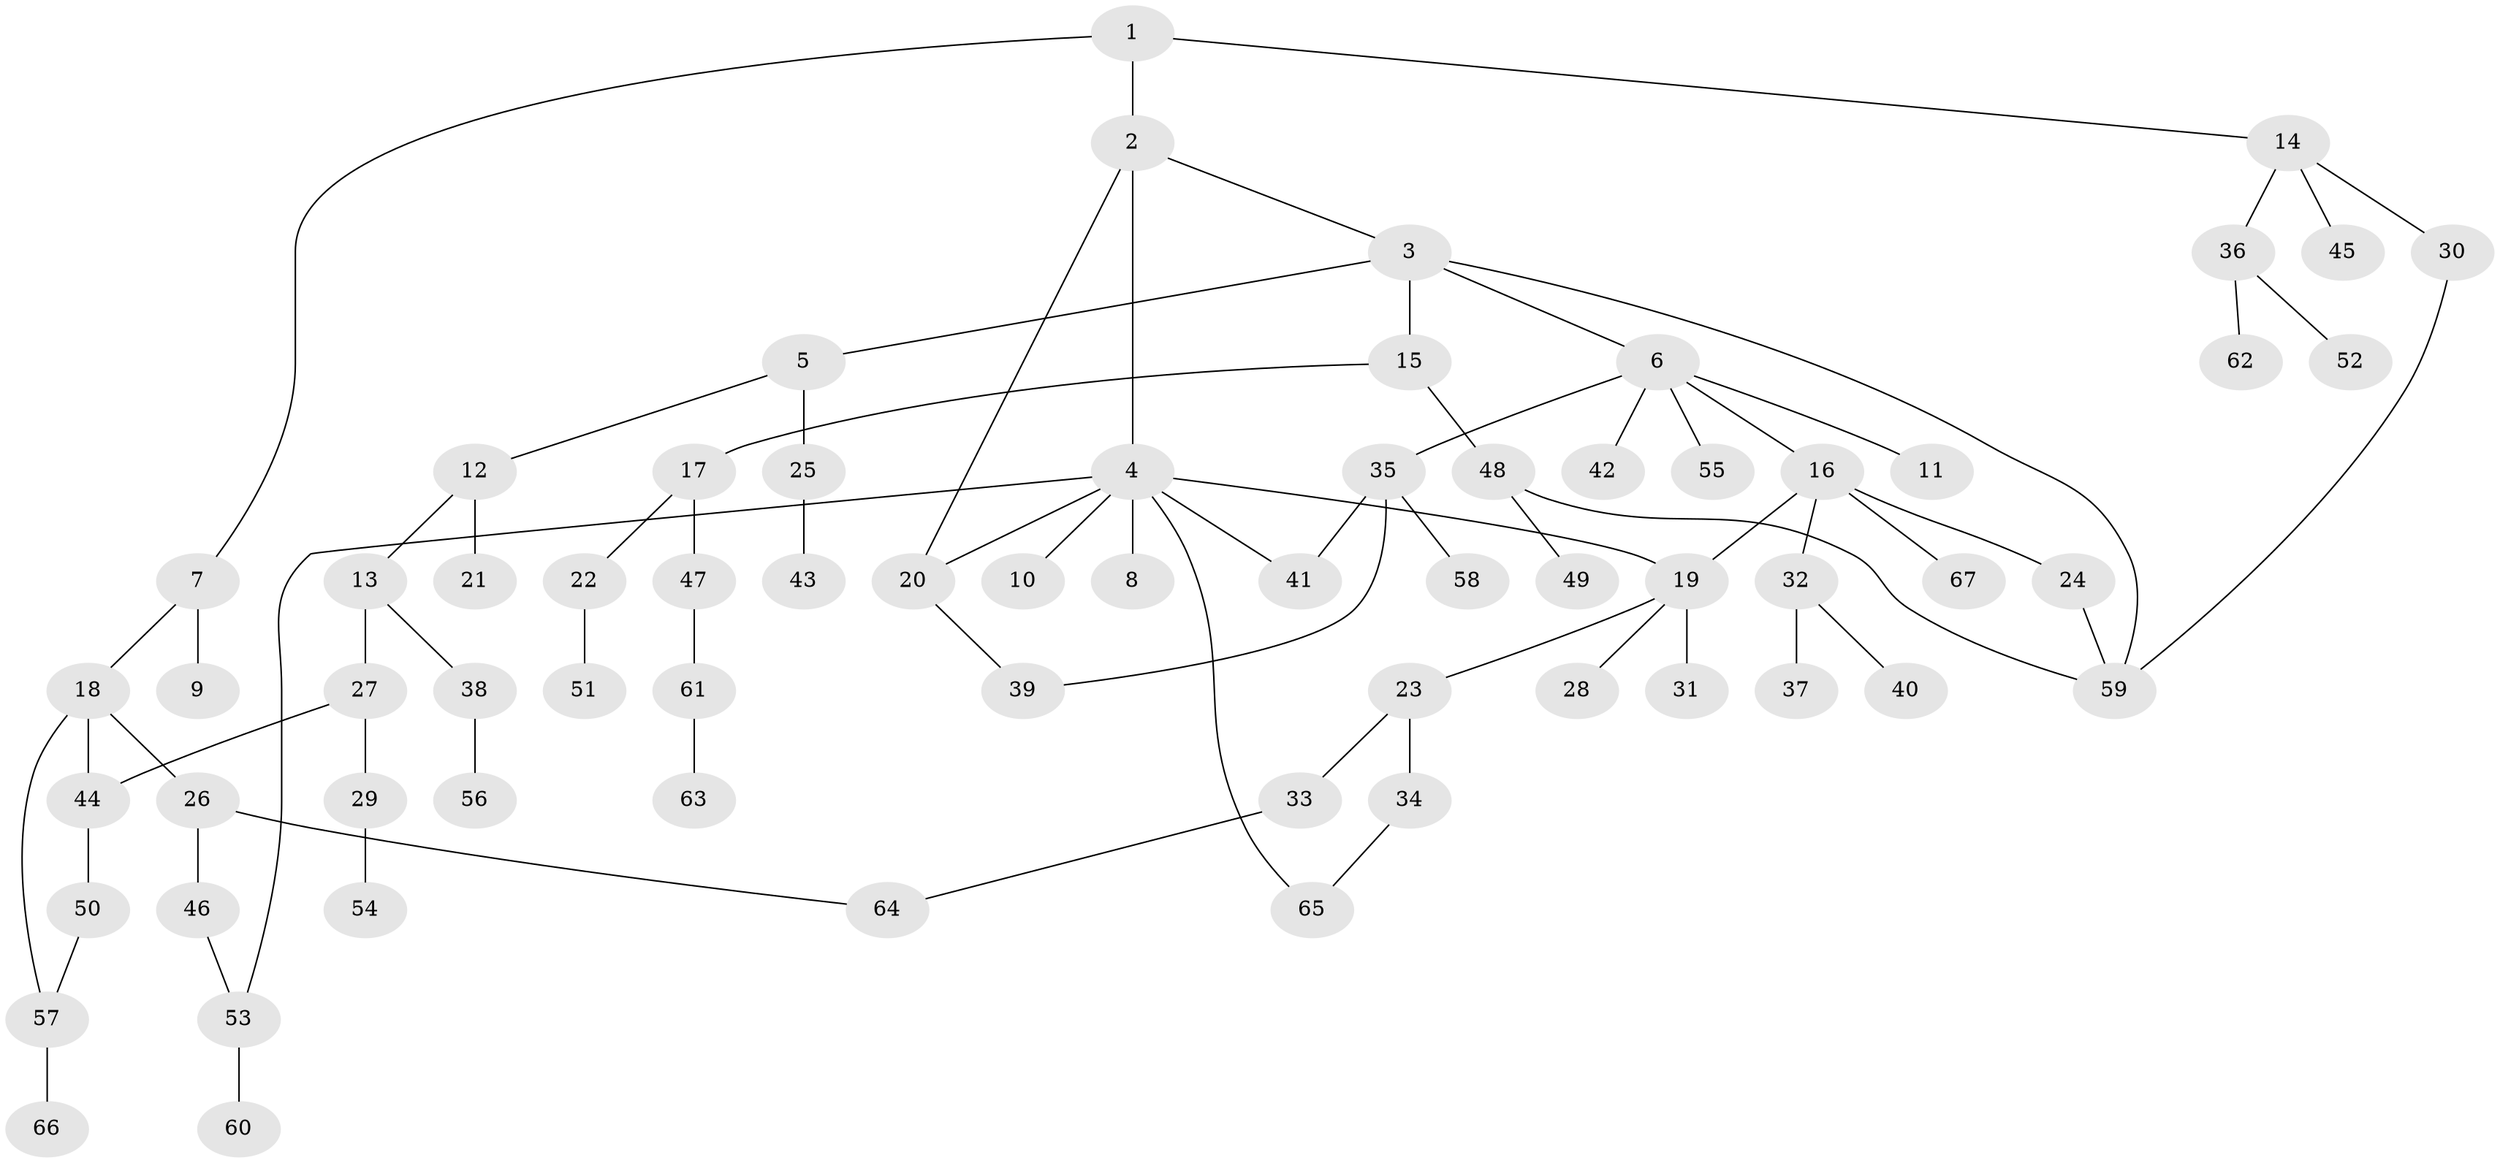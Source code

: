 // coarse degree distribution, {1: 0.65, 7: 0.05, 2: 0.2, 8: 0.1}
// Generated by graph-tools (version 1.1) at 2025/45/03/04/25 21:45:38]
// undirected, 67 vertices, 78 edges
graph export_dot {
graph [start="1"]
  node [color=gray90,style=filled];
  1;
  2;
  3;
  4;
  5;
  6;
  7;
  8;
  9;
  10;
  11;
  12;
  13;
  14;
  15;
  16;
  17;
  18;
  19;
  20;
  21;
  22;
  23;
  24;
  25;
  26;
  27;
  28;
  29;
  30;
  31;
  32;
  33;
  34;
  35;
  36;
  37;
  38;
  39;
  40;
  41;
  42;
  43;
  44;
  45;
  46;
  47;
  48;
  49;
  50;
  51;
  52;
  53;
  54;
  55;
  56;
  57;
  58;
  59;
  60;
  61;
  62;
  63;
  64;
  65;
  66;
  67;
  1 -- 2;
  1 -- 7;
  1 -- 14;
  2 -- 3;
  2 -- 4;
  2 -- 20;
  3 -- 5;
  3 -- 6;
  3 -- 15;
  3 -- 59;
  4 -- 8;
  4 -- 10;
  4 -- 19;
  4 -- 41;
  4 -- 53;
  4 -- 20;
  4 -- 65;
  5 -- 12;
  5 -- 25;
  6 -- 11;
  6 -- 16;
  6 -- 35;
  6 -- 42;
  6 -- 55;
  7 -- 9;
  7 -- 18;
  12 -- 13;
  12 -- 21;
  13 -- 27;
  13 -- 38;
  14 -- 30;
  14 -- 36;
  14 -- 45;
  15 -- 17;
  15 -- 48;
  16 -- 24;
  16 -- 32;
  16 -- 67;
  16 -- 19;
  17 -- 22;
  17 -- 47;
  18 -- 26;
  18 -- 57;
  18 -- 44;
  19 -- 23;
  19 -- 28;
  19 -- 31;
  20 -- 39;
  22 -- 51;
  23 -- 33;
  23 -- 34;
  24 -- 59;
  25 -- 43;
  26 -- 46;
  26 -- 64;
  27 -- 29;
  27 -- 44;
  29 -- 54;
  30 -- 59;
  32 -- 37;
  32 -- 40;
  33 -- 64;
  34 -- 65;
  35 -- 58;
  35 -- 41;
  35 -- 39;
  36 -- 52;
  36 -- 62;
  38 -- 56;
  44 -- 50;
  46 -- 53;
  47 -- 61;
  48 -- 49;
  48 -- 59;
  50 -- 57;
  53 -- 60;
  57 -- 66;
  61 -- 63;
}
